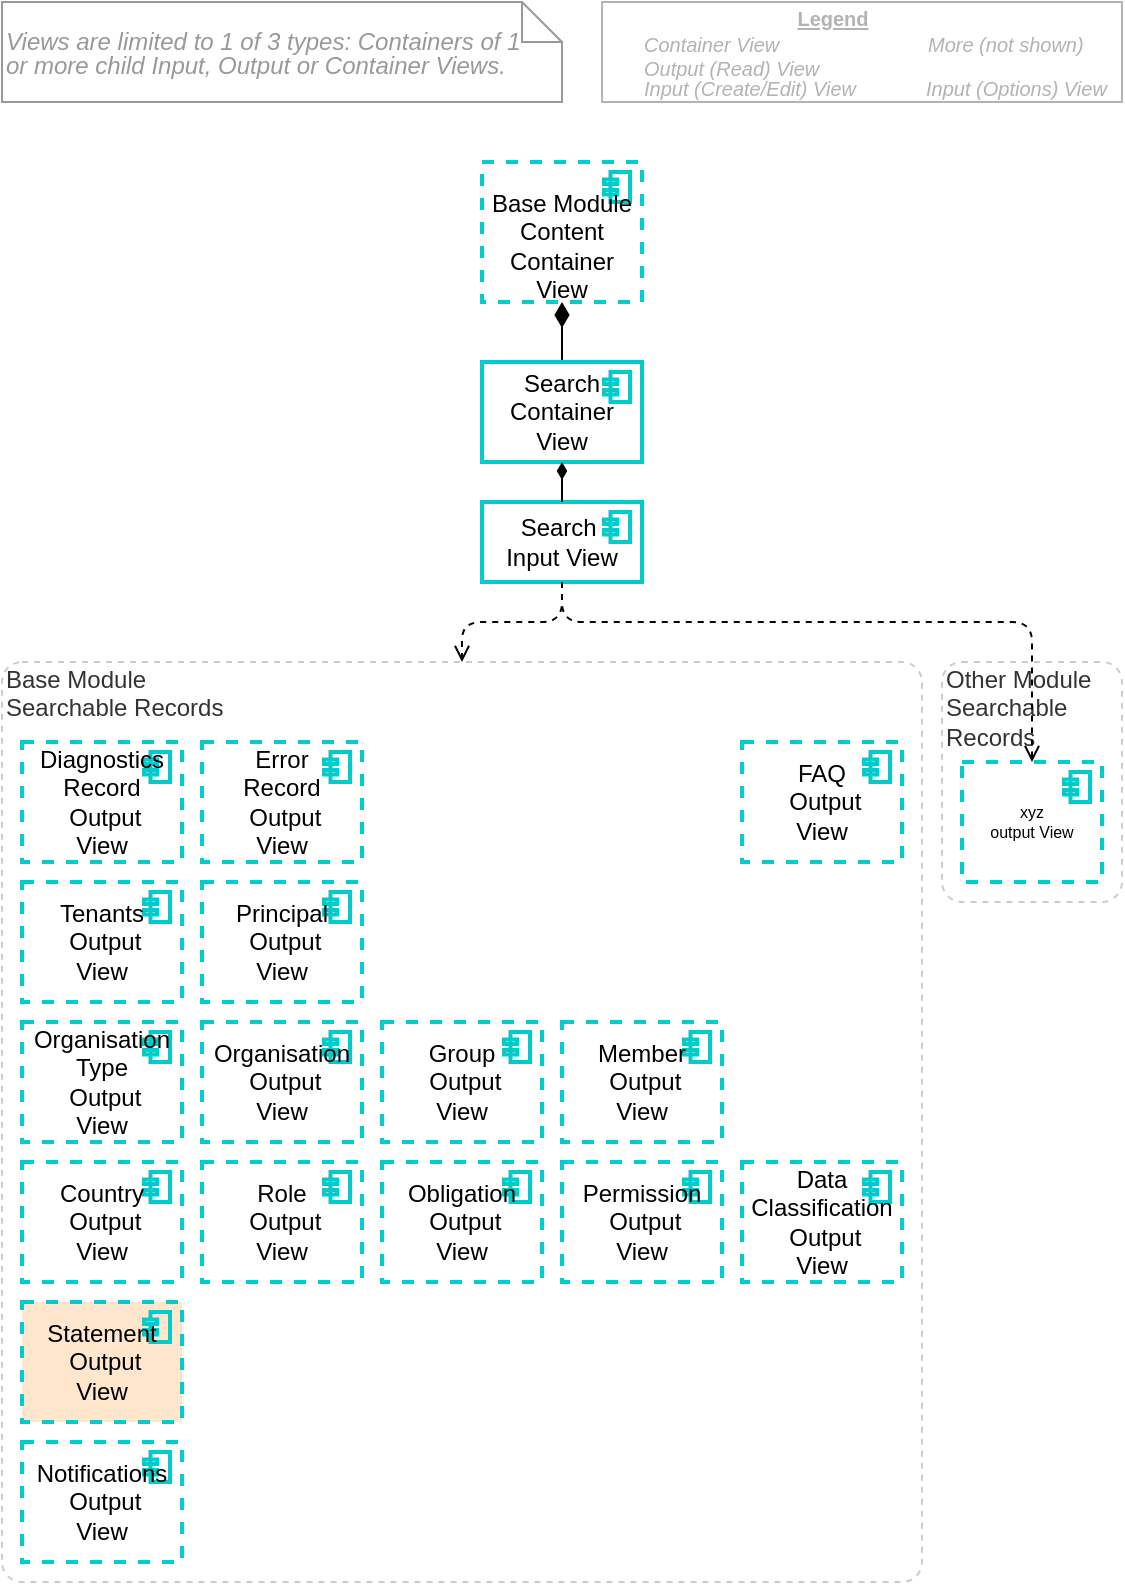 <mxfile version="20.2.4" type="google"><diagram id="ALYzh1qZ-dB6vs_HbbAg" name="Page-1"><mxGraphModel grid="1" page="1" gridSize="10" guides="1" tooltips="1" connect="1" arrows="1" fold="1" pageScale="1" pageWidth="827" pageHeight="1169" math="0" shadow="0"><root><mxCell id="0"/><mxCell id="1" parent="0"/><mxCell id="9jxIqOIBF82_Qr2c56C4-1" value="" style="html=1;endArrow=diamondThin;endFill=1;endSize=10;strokeColor=#000000;fontSize=10;entryX=0.5;entryY=1;entryDx=0;entryDy=0;entryPerimeter=0;exitX=0.5;exitY=0;exitDx=0;exitDy=0;exitPerimeter=0;" edge="1" parent="1" source="9jxIqOIBF82_Qr2c56C4-4" target="9jxIqOIBF82_Qr2c56C4-2"><mxGeometry width="160" relative="1" as="geometry"><mxPoint x="310" y="450" as="sourcePoint"/><mxPoint x="670" y="300" as="targetPoint"/></mxGeometry></mxCell><mxCell id="9jxIqOIBF82_Qr2c56C4-2" value="&lt;span style=&quot;font-size: 12px ; line-height: 90%&quot;&gt;&lt;br&gt;Base Module Content&lt;br&gt;Container View&lt;br style=&quot;font-size: 12px&quot;&gt;&lt;/span&gt;" style="html=1;outlineConnect=0;whiteSpace=wrap;fillColor=none;strokeColor=#00CCCC;shape=mxgraph.archimate3.application;appType=comp;archiType=square;fontSize=12;verticalAlign=middle;container=1;collapsible=0;strokeWidth=2;dashed=1;" vertex="1" parent="1"><mxGeometry x="360" y="260" width="80" height="70" as="geometry"/></mxCell><mxCell id="9jxIqOIBF82_Qr2c56C4-3" value="" style="shape=image;html=1;verticalAlign=top;verticalLabelPosition=bottom;labelBackgroundColor=#ffffff;imageAspect=0;aspect=fixed;image=https://cdn1.iconfinder.com/data/icons/material-core/18/check-box-outline-blank-128.png;strokeColor=#00CCCC;strokeWidth=2;fillColor=none;fontSize=12;align=left;" vertex="1" parent="9jxIqOIBF82_Qr2c56C4-2"><mxGeometry width="20" height="20" as="geometry"/></mxCell><mxCell id="9jxIqOIBF82_Qr2c56C4-4" value="&lt;span style=&quot;font-size: 12px ; line-height: 90%&quot;&gt;Search&lt;br&gt;Container&lt;br&gt;View&lt;br style=&quot;font-size: 12px&quot;&gt;&lt;/span&gt;" style="html=1;outlineConnect=0;whiteSpace=wrap;fillColor=none;strokeColor=#00CCCC;shape=mxgraph.archimate3.application;appType=comp;archiType=square;fontSize=12;verticalAlign=middle;container=1;collapsible=0;strokeWidth=2;" vertex="1" parent="1"><mxGeometry x="360" y="360" width="80" height="50" as="geometry"/></mxCell><mxCell id="9jxIqOIBF82_Qr2c56C4-5" value="" style="shape=image;html=1;verticalAlign=top;verticalLabelPosition=bottom;labelBackgroundColor=#ffffff;imageAspect=0;aspect=fixed;image=https://cdn1.iconfinder.com/data/icons/material-core/18/check-box-outline-blank-128.png;strokeColor=#00CCCC;strokeWidth=2;fillColor=none;fontSize=12;align=left;" vertex="1" parent="9jxIqOIBF82_Qr2c56C4-4"><mxGeometry width="20" height="20" as="geometry"/></mxCell><mxCell id="9jxIqOIBF82_Qr2c56C4-6" value="&lt;span style=&quot;font-size: 12px&quot;&gt;Search&amp;nbsp;&lt;/span&gt;&lt;span style=&quot;font-size: 12px&quot;&gt;&lt;br style=&quot;font-size: 12px&quot;&gt;&lt;/span&gt;&lt;span style=&quot;font-size: 12px&quot;&gt;Input View&lt;br style=&quot;font-size: 12px&quot;&gt;&lt;/span&gt;" style="html=1;outlineConnect=0;whiteSpace=wrap;fillColor=none;strokeColor=#00CCCC;shape=mxgraph.archimate3.application;appType=comp;archiType=square;fontSize=12;verticalAlign=middle;container=1;collapsible=0;strokeWidth=2;" vertex="1" parent="1"><mxGeometry x="360" y="430" width="80" height="40" as="geometry"/></mxCell><mxCell id="9jxIqOIBF82_Qr2c56C4-7" value="" style="shape=image;html=1;verticalAlign=top;verticalLabelPosition=bottom;labelBackgroundColor=#ffffff;imageAspect=0;aspect=fixed;image=https://cdn3.iconfinder.com/data/icons/arrow-and-interface-4/28/input-2-128.png;strokeColor=#00CCCC;strokeWidth=2;fillColor=none;fontSize=12;align=left;" vertex="1" parent="9jxIqOIBF82_Qr2c56C4-6"><mxGeometry width="20" height="20" as="geometry"/></mxCell><mxCell id="9jxIqOIBF82_Qr2c56C4-8" style="edgeStyle=orthogonalEdgeStyle;rounded=1;orthogonalLoop=1;jettySize=auto;html=1;startArrow=diamondThin;startFill=1;endArrow=none;endFill=0;fontSize=12;exitX=0.5;exitY=1;exitDx=0;exitDy=0;exitPerimeter=0;entryX=0.5;entryY=0;entryDx=0;entryDy=0;entryPerimeter=0;" edge="1" parent="1" source="9jxIqOIBF82_Qr2c56C4-4" target="9jxIqOIBF82_Qr2c56C4-6"><mxGeometry relative="1" as="geometry"><mxPoint x="410" y="430" as="sourcePoint"/><mxPoint x="350" y="490" as="targetPoint"/></mxGeometry></mxCell><mxCell id="9jxIqOIBF82_Qr2c56C4-9" value="" style="edgeStyle=orthogonalEdgeStyle;rounded=1;orthogonalLoop=1;jettySize=auto;html=1;startArrow=none;startFill=0;endArrow=open;endFill=0;fontSize=12;dashed=1;exitX=0.5;exitY=1;exitDx=0;exitDy=0;exitPerimeter=0;entryX=0.5;entryY=0;entryDx=0;entryDy=0;" edge="1" parent="1" source="9jxIqOIBF82_Qr2c56C4-6" target="9jxIqOIBF82_Qr2c56C4-11"><mxGeometry relative="1" as="geometry"><mxPoint x="300" y="500" as="targetPoint"/><Array as="points"><mxPoint x="400" y="490"/><mxPoint x="350" y="490"/></Array></mxGeometry></mxCell><mxCell id="9jxIqOIBF82_Qr2c56C4-10" value="" style="shape=image;html=1;verticalAlign=top;verticalLabelPosition=bottom;labelBackgroundColor=#ffffff;imageAspect=0;aspect=fixed;image=https://cdn1.iconfinder.com/data/icons/hawcons/32/700315-icon-72-lightning-128.png;strokeColor=#000000;strokeWidth=3;fillColor=#99FFFF;fontSize=12;fontColor=#000000;align=left;" vertex="1" parent="1"><mxGeometry x="420" y="470" width="20" height="20" as="geometry"/></mxCell><mxCell id="9jxIqOIBF82_Qr2c56C4-11" value="Base Module &lt;br&gt;Searchable Records&amp;nbsp;" style="rounded=1;whiteSpace=wrap;html=1;shadow=0;glass=0;comic=0;strokeColor=#CCCCCC;fillColor=none;fontSize=12;align=left;fontColor=#333333;recursiveResize=0;container=1;collapsible=0;dashed=1;verticalAlign=top;spacing=2;spacingTop=-5;absoluteArcSize=1;" vertex="1" parent="1"><mxGeometry x="120" y="510" width="460" height="460" as="geometry"/></mxCell><mxCell id="9jxIqOIBF82_Qr2c56C4-12" value="&lt;font style=&quot;font-size: 12px&quot;&gt;Notifications&lt;br&gt;&amp;nbsp;Output &lt;br&gt;View&lt;/font&gt;" style="html=1;outlineConnect=0;whiteSpace=wrap;fillColor=none;strokeColor=#00CCCC;shape=mxgraph.archimate3.application;appType=comp;archiType=square;fontSize=8;verticalAlign=middle;container=1;collapsible=0;strokeWidth=2;dashed=1;" vertex="1" parent="9jxIqOIBF82_Qr2c56C4-11"><mxGeometry x="10" y="390" width="80" height="60" as="geometry"/></mxCell><mxCell id="9jxIqOIBF82_Qr2c56C4-13" value="" style="shape=image;html=1;verticalAlign=top;verticalLabelPosition=bottom;labelBackgroundColor=#ffffff;imageAspect=0;aspect=fixed;image=https://cdn1.iconfinder.com/data/icons/essential-pack-3/24/82.output-128.png;strokeColor=#00CCCC;strokeWidth=2;fillColor=none;fontSize=12;align=left;" vertex="1" parent="9jxIqOIBF82_Qr2c56C4-12"><mxGeometry width="20" height="20" as="geometry"/></mxCell><mxCell id="9jxIqOIBF82_Qr2c56C4-14" value="&lt;font style=&quot;font-size: 12px&quot;&gt;Organisation&lt;br&gt;&amp;nbsp;Output &lt;br&gt;View&lt;/font&gt;" style="html=1;outlineConnect=0;whiteSpace=wrap;fillColor=none;strokeColor=#00CCCC;shape=mxgraph.archimate3.application;appType=comp;archiType=square;fontSize=8;verticalAlign=middle;container=1;collapsible=0;strokeWidth=2;dashed=1;" vertex="1" parent="9jxIqOIBF82_Qr2c56C4-11"><mxGeometry x="100" y="180" width="80" height="60" as="geometry"/></mxCell><mxCell id="9jxIqOIBF82_Qr2c56C4-15" value="" style="shape=image;html=1;verticalAlign=top;verticalLabelPosition=bottom;labelBackgroundColor=#ffffff;imageAspect=0;aspect=fixed;image=https://cdn1.iconfinder.com/data/icons/essential-pack-3/24/82.output-128.png;strokeColor=#00CCCC;strokeWidth=2;fillColor=none;fontSize=12;align=left;" vertex="1" parent="9jxIqOIBF82_Qr2c56C4-14"><mxGeometry width="20" height="20" as="geometry"/></mxCell><mxCell id="9jxIqOIBF82_Qr2c56C4-16" value="&lt;font style=&quot;font-size: 12px&quot;&gt;Group&lt;br&gt;&amp;nbsp;Output &lt;br&gt;View&lt;/font&gt;" style="html=1;outlineConnect=0;whiteSpace=wrap;fillColor=none;strokeColor=#00CCCC;shape=mxgraph.archimate3.application;appType=comp;archiType=square;fontSize=8;verticalAlign=middle;container=1;collapsible=0;strokeWidth=2;dashed=1;" vertex="1" parent="9jxIqOIBF82_Qr2c56C4-11"><mxGeometry x="190" y="180" width="80" height="60" as="geometry"/></mxCell><mxCell id="9jxIqOIBF82_Qr2c56C4-17" value="" style="shape=image;html=1;verticalAlign=top;verticalLabelPosition=bottom;labelBackgroundColor=#ffffff;imageAspect=0;aspect=fixed;image=https://cdn1.iconfinder.com/data/icons/essential-pack-3/24/82.output-128.png;strokeColor=#00CCCC;strokeWidth=2;fillColor=none;fontSize=12;align=left;" vertex="1" parent="9jxIqOIBF82_Qr2c56C4-16"><mxGeometry width="20" height="20" as="geometry"/></mxCell><mxCell id="9jxIqOIBF82_Qr2c56C4-18" value="&lt;font style=&quot;font-size: 12px&quot;&gt;Member&lt;br&gt;&amp;nbsp;Output &lt;br&gt;View&lt;/font&gt;" style="html=1;outlineConnect=0;whiteSpace=wrap;fillColor=none;strokeColor=#00CCCC;shape=mxgraph.archimate3.application;appType=comp;archiType=square;fontSize=8;verticalAlign=middle;container=1;collapsible=0;strokeWidth=2;dashed=1;" vertex="1" parent="9jxIqOIBF82_Qr2c56C4-11"><mxGeometry x="280" y="180" width="80" height="60" as="geometry"/></mxCell><mxCell id="9jxIqOIBF82_Qr2c56C4-19" value="" style="shape=image;html=1;verticalAlign=top;verticalLabelPosition=bottom;labelBackgroundColor=#ffffff;imageAspect=0;aspect=fixed;image=https://cdn1.iconfinder.com/data/icons/essential-pack-3/24/82.output-128.png;strokeColor=#00CCCC;strokeWidth=2;fillColor=none;fontSize=12;align=left;" vertex="1" parent="9jxIqOIBF82_Qr2c56C4-18"><mxGeometry width="20" height="20" as="geometry"/></mxCell><mxCell id="9jxIqOIBF82_Qr2c56C4-20" value="&lt;font style=&quot;font-size: 12px&quot;&gt;Country&lt;br&gt;&amp;nbsp;Output &lt;br&gt;View&lt;/font&gt;" style="html=1;outlineConnect=0;whiteSpace=wrap;fillColor=none;strokeColor=#00CCCC;shape=mxgraph.archimate3.application;appType=comp;archiType=square;fontSize=8;verticalAlign=middle;container=1;collapsible=0;strokeWidth=2;dashed=1;" vertex="1" parent="9jxIqOIBF82_Qr2c56C4-11"><mxGeometry x="10" y="250" width="80" height="60" as="geometry"/></mxCell><mxCell id="9jxIqOIBF82_Qr2c56C4-21" value="" style="shape=image;html=1;verticalAlign=top;verticalLabelPosition=bottom;labelBackgroundColor=#ffffff;imageAspect=0;aspect=fixed;image=https://cdn1.iconfinder.com/data/icons/essential-pack-3/24/82.output-128.png;strokeColor=#00CCCC;strokeWidth=2;fillColor=none;fontSize=12;align=left;" vertex="1" parent="9jxIqOIBF82_Qr2c56C4-20"><mxGeometry width="20" height="20" as="geometry"/></mxCell><mxCell id="9jxIqOIBF82_Qr2c56C4-22" value="&lt;font style=&quot;font-size: 12px&quot;&gt;Diagnostics Record&lt;br&gt;&amp;nbsp;Output &lt;br&gt;View&lt;/font&gt;" style="html=1;outlineConnect=0;whiteSpace=wrap;fillColor=none;strokeColor=#00CCCC;shape=mxgraph.archimate3.application;appType=comp;archiType=square;fontSize=8;verticalAlign=middle;container=1;collapsible=0;strokeWidth=2;dashed=1;" vertex="1" parent="9jxIqOIBF82_Qr2c56C4-11"><mxGeometry x="10" y="40" width="80" height="60" as="geometry"/></mxCell><mxCell id="9jxIqOIBF82_Qr2c56C4-23" value="" style="shape=image;html=1;verticalAlign=top;verticalLabelPosition=bottom;labelBackgroundColor=#ffffff;imageAspect=0;aspect=fixed;image=https://cdn1.iconfinder.com/data/icons/essential-pack-3/24/82.output-128.png;strokeColor=#00CCCC;strokeWidth=2;fillColor=none;fontSize=12;align=left;" vertex="1" parent="9jxIqOIBF82_Qr2c56C4-22"><mxGeometry width="20" height="20" as="geometry"/></mxCell><mxCell id="9jxIqOIBF82_Qr2c56C4-24" value="&lt;font style=&quot;font-size: 12px&quot;&gt;Error&lt;br&gt;Record&lt;br&gt;&amp;nbsp;Output &lt;br&gt;View&lt;/font&gt;" style="html=1;outlineConnect=0;whiteSpace=wrap;fillColor=none;strokeColor=#00CCCC;shape=mxgraph.archimate3.application;appType=comp;archiType=square;fontSize=8;verticalAlign=middle;container=1;collapsible=0;strokeWidth=2;dashed=1;" vertex="1" parent="9jxIqOIBF82_Qr2c56C4-11"><mxGeometry x="100" y="40" width="80" height="60" as="geometry"/></mxCell><mxCell id="9jxIqOIBF82_Qr2c56C4-25" value="" style="shape=image;html=1;verticalAlign=top;verticalLabelPosition=bottom;labelBackgroundColor=#ffffff;imageAspect=0;aspect=fixed;image=https://cdn1.iconfinder.com/data/icons/essential-pack-3/24/82.output-128.png;strokeColor=#00CCCC;strokeWidth=2;fillColor=none;fontSize=12;align=left;" vertex="1" parent="9jxIqOIBF82_Qr2c56C4-24"><mxGeometry width="20" height="20" as="geometry"/></mxCell><mxCell id="9jxIqOIBF82_Qr2c56C4-26" value="&lt;font style=&quot;font-size: 12px&quot;&gt;Tenants&lt;br&gt;&amp;nbsp;Output &lt;br&gt;View&lt;/font&gt;" style="html=1;outlineConnect=0;whiteSpace=wrap;fillColor=none;strokeColor=#00CCCC;shape=mxgraph.archimate3.application;appType=comp;archiType=square;fontSize=8;verticalAlign=middle;container=1;collapsible=0;strokeWidth=2;dashed=1;" vertex="1" parent="9jxIqOIBF82_Qr2c56C4-11"><mxGeometry x="10" y="110" width="80" height="60" as="geometry"/></mxCell><mxCell id="9jxIqOIBF82_Qr2c56C4-27" value="" style="shape=image;html=1;verticalAlign=top;verticalLabelPosition=bottom;labelBackgroundColor=#ffffff;imageAspect=0;aspect=fixed;image=https://cdn1.iconfinder.com/data/icons/essential-pack-3/24/82.output-128.png;strokeColor=#00CCCC;strokeWidth=2;fillColor=none;fontSize=12;align=left;" vertex="1" parent="9jxIqOIBF82_Qr2c56C4-26"><mxGeometry width="20" height="20" as="geometry"/></mxCell><mxCell id="9jxIqOIBF82_Qr2c56C4-28" value="&lt;font style=&quot;font-size: 12px&quot;&gt;Principal&lt;br&gt;&amp;nbsp;Output &lt;br&gt;View&lt;/font&gt;" style="html=1;outlineConnect=0;whiteSpace=wrap;fillColor=none;strokeColor=#00CCCC;shape=mxgraph.archimate3.application;appType=comp;archiType=square;fontSize=8;verticalAlign=middle;container=1;collapsible=0;strokeWidth=2;dashed=1;" vertex="1" parent="9jxIqOIBF82_Qr2c56C4-11"><mxGeometry x="100" y="110" width="80" height="60" as="geometry"/></mxCell><mxCell id="9jxIqOIBF82_Qr2c56C4-29" value="" style="shape=image;html=1;verticalAlign=top;verticalLabelPosition=bottom;labelBackgroundColor=#ffffff;imageAspect=0;aspect=fixed;image=https://cdn1.iconfinder.com/data/icons/essential-pack-3/24/82.output-128.png;strokeColor=#00CCCC;strokeWidth=2;fillColor=none;fontSize=12;align=left;" vertex="1" parent="9jxIqOIBF82_Qr2c56C4-28"><mxGeometry width="20" height="20" as="geometry"/></mxCell><mxCell id="9jxIqOIBF82_Qr2c56C4-30" value="&lt;font style=&quot;font-size: 12px&quot;&gt;Role&lt;br&gt;&amp;nbsp;Output &lt;br&gt;View&lt;/font&gt;" style="html=1;outlineConnect=0;whiteSpace=wrap;fillColor=none;strokeColor=#00CCCC;shape=mxgraph.archimate3.application;appType=comp;archiType=square;fontSize=8;verticalAlign=middle;container=1;collapsible=0;strokeWidth=2;dashed=1;" vertex="1" parent="9jxIqOIBF82_Qr2c56C4-11"><mxGeometry x="100" y="250" width="80" height="60" as="geometry"/></mxCell><mxCell id="9jxIqOIBF82_Qr2c56C4-31" value="" style="shape=image;html=1;verticalAlign=top;verticalLabelPosition=bottom;labelBackgroundColor=#ffffff;imageAspect=0;aspect=fixed;image=https://cdn1.iconfinder.com/data/icons/essential-pack-3/24/82.output-128.png;strokeColor=#00CCCC;strokeWidth=2;fillColor=none;fontSize=12;align=left;" vertex="1" parent="9jxIqOIBF82_Qr2c56C4-30"><mxGeometry width="20" height="20" as="geometry"/></mxCell><mxCell id="9jxIqOIBF82_Qr2c56C4-32" value="&lt;font style=&quot;font-size: 12px&quot;&gt;Obligation&lt;br&gt;&amp;nbsp;Output &lt;br&gt;View&lt;/font&gt;" style="html=1;outlineConnect=0;whiteSpace=wrap;fillColor=none;strokeColor=#00CCCC;shape=mxgraph.archimate3.application;appType=comp;archiType=square;fontSize=8;verticalAlign=middle;container=1;collapsible=0;strokeWidth=2;dashed=1;" vertex="1" parent="9jxIqOIBF82_Qr2c56C4-11"><mxGeometry x="190" y="250" width="80" height="60" as="geometry"/></mxCell><mxCell id="9jxIqOIBF82_Qr2c56C4-33" value="" style="shape=image;html=1;verticalAlign=top;verticalLabelPosition=bottom;labelBackgroundColor=#ffffff;imageAspect=0;aspect=fixed;image=https://cdn1.iconfinder.com/data/icons/essential-pack-3/24/82.output-128.png;strokeColor=#00CCCC;strokeWidth=2;fillColor=none;fontSize=12;align=left;" vertex="1" parent="9jxIqOIBF82_Qr2c56C4-32"><mxGeometry width="20" height="20" as="geometry"/></mxCell><mxCell id="9jxIqOIBF82_Qr2c56C4-34" value="&lt;font style=&quot;font-size: 12px&quot;&gt;Permission&lt;br&gt;&amp;nbsp;Output &lt;br&gt;View&lt;/font&gt;" style="html=1;outlineConnect=0;whiteSpace=wrap;fillColor=none;strokeColor=#00CCCC;shape=mxgraph.archimate3.application;appType=comp;archiType=square;fontSize=8;verticalAlign=middle;container=1;collapsible=0;strokeWidth=2;dashed=1;" vertex="1" parent="9jxIqOIBF82_Qr2c56C4-11"><mxGeometry x="280" y="250" width="80" height="60" as="geometry"/></mxCell><mxCell id="9jxIqOIBF82_Qr2c56C4-35" value="" style="shape=image;html=1;verticalAlign=top;verticalLabelPosition=bottom;labelBackgroundColor=#ffffff;imageAspect=0;aspect=fixed;image=https://cdn1.iconfinder.com/data/icons/essential-pack-3/24/82.output-128.png;strokeColor=#00CCCC;strokeWidth=2;fillColor=none;fontSize=12;align=left;" vertex="1" parent="9jxIqOIBF82_Qr2c56C4-34"><mxGeometry width="20" height="20" as="geometry"/></mxCell><mxCell id="9jxIqOIBF82_Qr2c56C4-36" value="&lt;font style=&quot;font-size: 12px&quot;&gt;Data Classification&lt;br&gt;&amp;nbsp;Output &lt;br&gt;View&lt;/font&gt;" style="html=1;outlineConnect=0;whiteSpace=wrap;fillColor=none;strokeColor=#00CCCC;shape=mxgraph.archimate3.application;appType=comp;archiType=square;fontSize=8;verticalAlign=middle;container=1;collapsible=0;strokeWidth=2;dashed=1;" vertex="1" parent="9jxIqOIBF82_Qr2c56C4-11"><mxGeometry x="370" y="250" width="80" height="60" as="geometry"/></mxCell><mxCell id="9jxIqOIBF82_Qr2c56C4-37" value="" style="shape=image;html=1;verticalAlign=top;verticalLabelPosition=bottom;labelBackgroundColor=#ffffff;imageAspect=0;aspect=fixed;image=https://cdn1.iconfinder.com/data/icons/essential-pack-3/24/82.output-128.png;strokeColor=#00CCCC;strokeWidth=2;fillColor=none;fontSize=12;align=left;" vertex="1" parent="9jxIqOIBF82_Qr2c56C4-36"><mxGeometry width="20" height="20" as="geometry"/></mxCell><mxCell id="9jxIqOIBF82_Qr2c56C4-38" value="&lt;font style=&quot;font-size: 12px&quot;&gt;Statement&lt;br&gt;&amp;nbsp;Output &lt;br&gt;View&lt;/font&gt;" style="html=1;outlineConnect=0;whiteSpace=wrap;fillColor=#FFE6CC;strokeColor=#00CCCC;shape=mxgraph.archimate3.application;appType=comp;archiType=square;fontSize=8;verticalAlign=middle;container=1;collapsible=0;strokeWidth=2;dashed=1;" vertex="1" parent="9jxIqOIBF82_Qr2c56C4-11"><mxGeometry x="10" y="320" width="80" height="60" as="geometry"/></mxCell><mxCell id="9jxIqOIBF82_Qr2c56C4-39" value="" style="shape=image;html=1;verticalAlign=top;verticalLabelPosition=bottom;labelBackgroundColor=#ffffff;imageAspect=0;aspect=fixed;image=https://cdn1.iconfinder.com/data/icons/essential-pack-3/24/82.output-128.png;strokeColor=#00CCCC;strokeWidth=2;fillColor=none;fontSize=12;align=left;" vertex="1" parent="9jxIqOIBF82_Qr2c56C4-38"><mxGeometry width="20" height="20" as="geometry"/></mxCell><mxCell id="9jxIqOIBF82_Qr2c56C4-40" value="&lt;font style=&quot;font-size: 12px&quot;&gt;FAQ&lt;br&gt;&amp;nbsp;Output &lt;br&gt;View&lt;/font&gt;" style="html=1;outlineConnect=0;whiteSpace=wrap;fillColor=none;strokeColor=#00CCCC;shape=mxgraph.archimate3.application;appType=comp;archiType=square;fontSize=8;verticalAlign=middle;container=1;collapsible=0;strokeWidth=2;dashed=1;" vertex="1" parent="9jxIqOIBF82_Qr2c56C4-11"><mxGeometry x="370" y="40" width="80" height="60" as="geometry"/></mxCell><mxCell id="9jxIqOIBF82_Qr2c56C4-41" value="" style="shape=image;html=1;verticalAlign=top;verticalLabelPosition=bottom;labelBackgroundColor=#ffffff;imageAspect=0;aspect=fixed;image=https://cdn1.iconfinder.com/data/icons/essential-pack-3/24/82.output-128.png;strokeColor=#00CCCC;strokeWidth=2;fillColor=none;fontSize=12;align=left;" vertex="1" parent="9jxIqOIBF82_Qr2c56C4-40"><mxGeometry width="20" height="20" as="geometry"/></mxCell><mxCell id="9jxIqOIBF82_Qr2c56C4-42" value="&lt;font style=&quot;font-size: 12px&quot;&gt;Organisation&lt;br&gt;Type&lt;br&gt;&amp;nbsp;Output &lt;br&gt;View&lt;/font&gt;" style="html=1;outlineConnect=0;whiteSpace=wrap;fillColor=none;strokeColor=#00CCCC;shape=mxgraph.archimate3.application;appType=comp;archiType=square;fontSize=8;verticalAlign=middle;container=1;collapsible=0;strokeWidth=2;dashed=1;" vertex="1" parent="9jxIqOIBF82_Qr2c56C4-11"><mxGeometry x="10" y="180" width="80" height="60" as="geometry"/></mxCell><mxCell id="9jxIqOIBF82_Qr2c56C4-43" value="" style="shape=image;html=1;verticalAlign=top;verticalLabelPosition=bottom;labelBackgroundColor=#ffffff;imageAspect=0;aspect=fixed;image=https://cdn1.iconfinder.com/data/icons/essential-pack-3/24/82.output-128.png;strokeColor=#00CCCC;strokeWidth=2;fillColor=none;fontSize=12;align=left;" vertex="1" parent="9jxIqOIBF82_Qr2c56C4-42"><mxGeometry width="20" height="20" as="geometry"/></mxCell><mxCell id="9jxIqOIBF82_Qr2c56C4-44" value="Other Module &lt;br&gt;Searchable Records&amp;nbsp;" style="rounded=1;whiteSpace=wrap;html=1;shadow=0;glass=0;comic=0;strokeColor=#CCCCCC;fillColor=none;fontSize=12;align=left;fontColor=#333333;recursiveResize=0;container=1;collapsible=0;dashed=1;verticalAlign=top;spacing=2;spacingTop=-5;absoluteArcSize=1;" vertex="1" parent="1"><mxGeometry x="590" y="510" width="90" height="120" as="geometry"/></mxCell><mxCell id="9jxIqOIBF82_Qr2c56C4-45" value="xyz&lt;br&gt;output View" style="html=1;outlineConnect=0;whiteSpace=wrap;fillColor=none;strokeColor=#00CCCC;shape=mxgraph.archimate3.application;appType=comp;archiType=square;fontSize=8;verticalAlign=middle;container=1;collapsible=0;strokeWidth=2;dashed=1;" vertex="1" parent="9jxIqOIBF82_Qr2c56C4-44"><mxGeometry x="10" y="50" width="70" height="60" as="geometry"/></mxCell><mxCell id="9jxIqOIBF82_Qr2c56C4-46" value="" style="shape=image;html=1;verticalAlign=top;verticalLabelPosition=bottom;labelBackgroundColor=#ffffff;imageAspect=0;aspect=fixed;image=https://cdn1.iconfinder.com/data/icons/essential-pack-3/24/82.output-128.png;strokeColor=#00CCCC;strokeWidth=2;fillColor=none;fontSize=12;align=left;" vertex="1" parent="9jxIqOIBF82_Qr2c56C4-45"><mxGeometry width="20" height="20" as="geometry"/></mxCell><mxCell id="9jxIqOIBF82_Qr2c56C4-47" value="" style="edgeStyle=orthogonalEdgeStyle;rounded=1;orthogonalLoop=1;jettySize=auto;html=1;startArrow=none;startFill=0;endArrow=open;endFill=0;fontSize=12;dashed=1;exitX=0.5;exitY=1;exitDx=0;exitDy=0;exitPerimeter=0;entryX=0.5;entryY=0;entryDx=0;entryDy=0;entryPerimeter=0;" edge="1" parent="1" source="9jxIqOIBF82_Qr2c56C4-6" target="9jxIqOIBF82_Qr2c56C4-45"><mxGeometry relative="1" as="geometry"><mxPoint x="410" y="520" as="sourcePoint"/><mxPoint x="540" y="620" as="targetPoint"/><Array as="points"><mxPoint x="400" y="490"/><mxPoint x="635" y="490"/></Array></mxGeometry></mxCell><mxCell id="9jxIqOIBF82_Qr2c56C4-48" value="" style="shape=image;html=1;verticalAlign=top;verticalLabelPosition=bottom;labelBackgroundColor=#ffffff;imageAspect=0;aspect=fixed;image=https://cdn2.iconfinder.com/data/icons/font-awesome/1792/ellipsis-h-128.png;strokeColor=#000000;strokeWidth=2;fillColor=#D4E1F5;fontSize=12;fontColor=#000000;opacity=80;align=left;" vertex="1" parent="1"><mxGeometry x="571.667" y="207" width="10.0" height="10.0" as="geometry"/></mxCell><mxCell id="9jxIqOIBF82_Qr2c56C4-49" value="" style="shape=image;html=1;verticalAlign=top;verticalLabelPosition=bottom;labelBackgroundColor=#ffffff;imageAspect=0;aspect=fixed;image=https://cdn2.iconfinder.com/data/icons/font-awesome/1792/ellipsis-h-128.png;strokeColor=#000000;strokeWidth=2;fillColor=#D4E1F5;fontSize=12;fontColor=#000000;opacity=80;align=left;" vertex="1" parent="1"><mxGeometry x="571.667" y="207" width="10.0" height="10.0" as="geometry"/></mxCell><mxCell id="9jxIqOIBF82_Qr2c56C4-50" value="" style="shape=image;html=1;verticalAlign=top;verticalLabelPosition=bottom;labelBackgroundColor=#ffffff;imageAspect=0;aspect=fixed;image=https://cdn2.iconfinder.com/data/icons/font-awesome/1792/ellipsis-h-128.png;strokeColor=#000000;strokeWidth=2;fillColor=#D4E1F5;fontSize=12;fontColor=#000000;opacity=80;align=left;" vertex="1" parent="1"><mxGeometry x="581.667" y="217" width="10.0" height="10.0" as="geometry"/></mxCell><mxCell id="9jxIqOIBF82_Qr2c56C4-51" value="" style="rounded=0;whiteSpace=wrap;html=1;fontSize=10;align=left;container=1;collapsible=0;fontColor=#B3B3B3;strokeColor=#B3B3B3;" vertex="1" parent="1"><mxGeometry x="420" y="180" width="260" height="50" as="geometry"/></mxCell><mxCell id="9jxIqOIBF82_Qr2c56C4-52" value="Container View" style="text;html=1;strokeColor=none;fillColor=none;align=left;verticalAlign=middle;whiteSpace=wrap;rounded=0;fontSize=10;fontStyle=2;fontColor=#B3B3B3;" vertex="1" parent="9jxIqOIBF82_Qr2c56C4-51"><mxGeometry x="18.811" y="16.667" width="111.189" height="8.333" as="geometry"/></mxCell><mxCell id="9jxIqOIBF82_Qr2c56C4-53" value="Output (Read) View" style="text;html=1;strokeColor=none;fillColor=none;align=left;verticalAlign=middle;whiteSpace=wrap;rounded=0;fontSize=10;fontStyle=2;fontColor=#B3B3B3;" vertex="1" parent="9jxIqOIBF82_Qr2c56C4-51"><mxGeometry x="18.806" y="30.0" width="111.194" height="6.33" as="geometry"/></mxCell><mxCell id="9jxIqOIBF82_Qr2c56C4-54" value="Input (Create/Edit) View" style="text;html=1;strokeColor=none;fillColor=none;align=left;verticalAlign=middle;whiteSpace=wrap;rounded=0;fontSize=10;fontStyle=2;fontColor=#B3B3B3;" vertex="1" parent="9jxIqOIBF82_Qr2c56C4-51"><mxGeometry x="18.811" y="39.333" width="111.189" height="8.333" as="geometry"/></mxCell><mxCell id="9jxIqOIBF82_Qr2c56C4-55" value="Legend" style="text;html=1;strokeColor=none;fillColor=none;align=center;verticalAlign=middle;whiteSpace=wrap;rounded=0;fontSize=10;fontStyle=5;fontColor=#B3B3B3;" vertex="1" parent="9jxIqOIBF82_Qr2c56C4-51"><mxGeometry x="28.805" width="172.828" height="16.667" as="geometry"/></mxCell><mxCell id="9jxIqOIBF82_Qr2c56C4-56" value="" style="shape=image;html=1;verticalAlign=top;verticalLabelPosition=bottom;labelBackgroundColor=#ffffff;imageAspect=0;aspect=fixed;image=https://cdn1.iconfinder.com/data/icons/material-core/18/check-box-outline-blank-128.png;strokeColor=#00CCCC;strokeWidth=2;fillColor=none;fontSize=12;align=left;" vertex="1" parent="9jxIqOIBF82_Qr2c56C4-51"><mxGeometry x="3.498" y="15.83" width="10.0" height="10.0" as="geometry"/></mxCell><mxCell id="9jxIqOIBF82_Qr2c56C4-57" value="" style="shape=image;html=1;verticalAlign=top;verticalLabelPosition=bottom;labelBackgroundColor=#ffffff;imageAspect=0;aspect=fixed;image=https://cdn3.iconfinder.com/data/icons/arrow-and-interface-4/28/input-2-128.png;strokeColor=#00CCCC;strokeWidth=2;fillColor=none;fontSize=12;align=left;" vertex="1" parent="9jxIqOIBF82_Qr2c56C4-51"><mxGeometry x="3.498" y="39.33" width="10.0" height="10.0" as="geometry"/></mxCell><mxCell id="9jxIqOIBF82_Qr2c56C4-58" value="" style="shape=image;html=1;verticalAlign=top;verticalLabelPosition=bottom;labelBackgroundColor=#ffffff;imageAspect=0;aspect=fixed;image=https://cdn1.iconfinder.com/data/icons/essential-pack-3/24/82.output-128.png;strokeColor=#00CCCC;strokeWidth=2;fillColor=none;fontSize=12;align=left;" vertex="1" parent="9jxIqOIBF82_Qr2c56C4-51"><mxGeometry x="3.498" y="28.17" width="10.0" height="10.0" as="geometry"/></mxCell><mxCell id="9jxIqOIBF82_Qr2c56C4-59" value="More (not shown)" style="text;html=1;strokeColor=none;fillColor=none;align=left;verticalAlign=middle;whiteSpace=wrap;rounded=0;fontSize=10;fontStyle=2;fontColor=#B3B3B3;" vertex="1" parent="9jxIqOIBF82_Qr2c56C4-51"><mxGeometry x="161.481" y="18.0" width="98.519" height="6.67" as="geometry"/></mxCell><mxCell id="9jxIqOIBF82_Qr2c56C4-60" value="" style="shape=image;html=1;verticalAlign=top;verticalLabelPosition=bottom;labelBackgroundColor=none;imageAspect=0;aspect=fixed;image=https://cdn4.iconfinder.com/data/icons/free-ui/64/v-35-128.png;strokeColor=#000000;strokeWidth=3;fillColor=#99FFFF;fontSize=12;fontColor=#000000;align=left;" vertex="1" parent="9jxIqOIBF82_Qr2c56C4-51"><mxGeometry x="141.667" y="38.0" width="10.0" height="10.0" as="geometry"/></mxCell><mxCell id="9jxIqOIBF82_Qr2c56C4-61" value="Input (Options) View" style="text;html=1;strokeColor=none;fillColor=none;align=left;verticalAlign=middle;whiteSpace=wrap;rounded=0;fontSize=10;fontStyle=2;fontColor=#B3B3B3;" vertex="1" parent="9jxIqOIBF82_Qr2c56C4-51"><mxGeometry x="160.003" y="40.0" width="98.519" height="6.67" as="geometry"/></mxCell><mxCell id="9jxIqOIBF82_Qr2c56C4-62" value="" style="shape=image;html=1;verticalAlign=top;verticalLabelPosition=bottom;labelBackgroundColor=#ffffff;imageAspect=0;aspect=fixed;image=https://cdn2.iconfinder.com/data/icons/font-awesome/1792/ellipsis-h-128.png;strokeColor=#000000;strokeWidth=2;fillColor=#D4E1F5;fontSize=12;fontColor=#000000;opacity=80;align=left;" vertex="1" parent="9jxIqOIBF82_Qr2c56C4-51"><mxGeometry x="141.667" y="18" width="10.0" height="10.0" as="geometry"/></mxCell><mxCell id="9jxIqOIBF82_Qr2c56C4-63" value="" style="group;spacingRight=21;" connectable="0" vertex="1" parent="1"><mxGeometry x="120" y="180" width="560" height="50" as="geometry"/></mxCell><UserObject label="&lt;p style=&quot;line-height: 100%&quot;&gt;Views are limited to 1 of 3 types: Containers of 1 or more child Input, Output or Container Views.&lt;/p&gt;" link="https://drive.google.com/file/d/1oMV0IeGAAscQwm4mQmpwyKH3BHNU0Zv-/view?usp=sharing" id="9jxIqOIBF82_Qr2c56C4-64"><mxCell style="shape=note;size=20;whiteSpace=wrap;html=1;strokeWidth=1;fillColor=none;fontSize=12;align=left;fontStyle=2;strokeColor=#999999;fontColor=#999999;spacingRight=8;verticalAlign=middle;" vertex="1" parent="9jxIqOIBF82_Qr2c56C4-63"><mxGeometry width="280" height="50" as="geometry"/></mxCell></UserObject></root></mxGraphModel></diagram></mxfile>